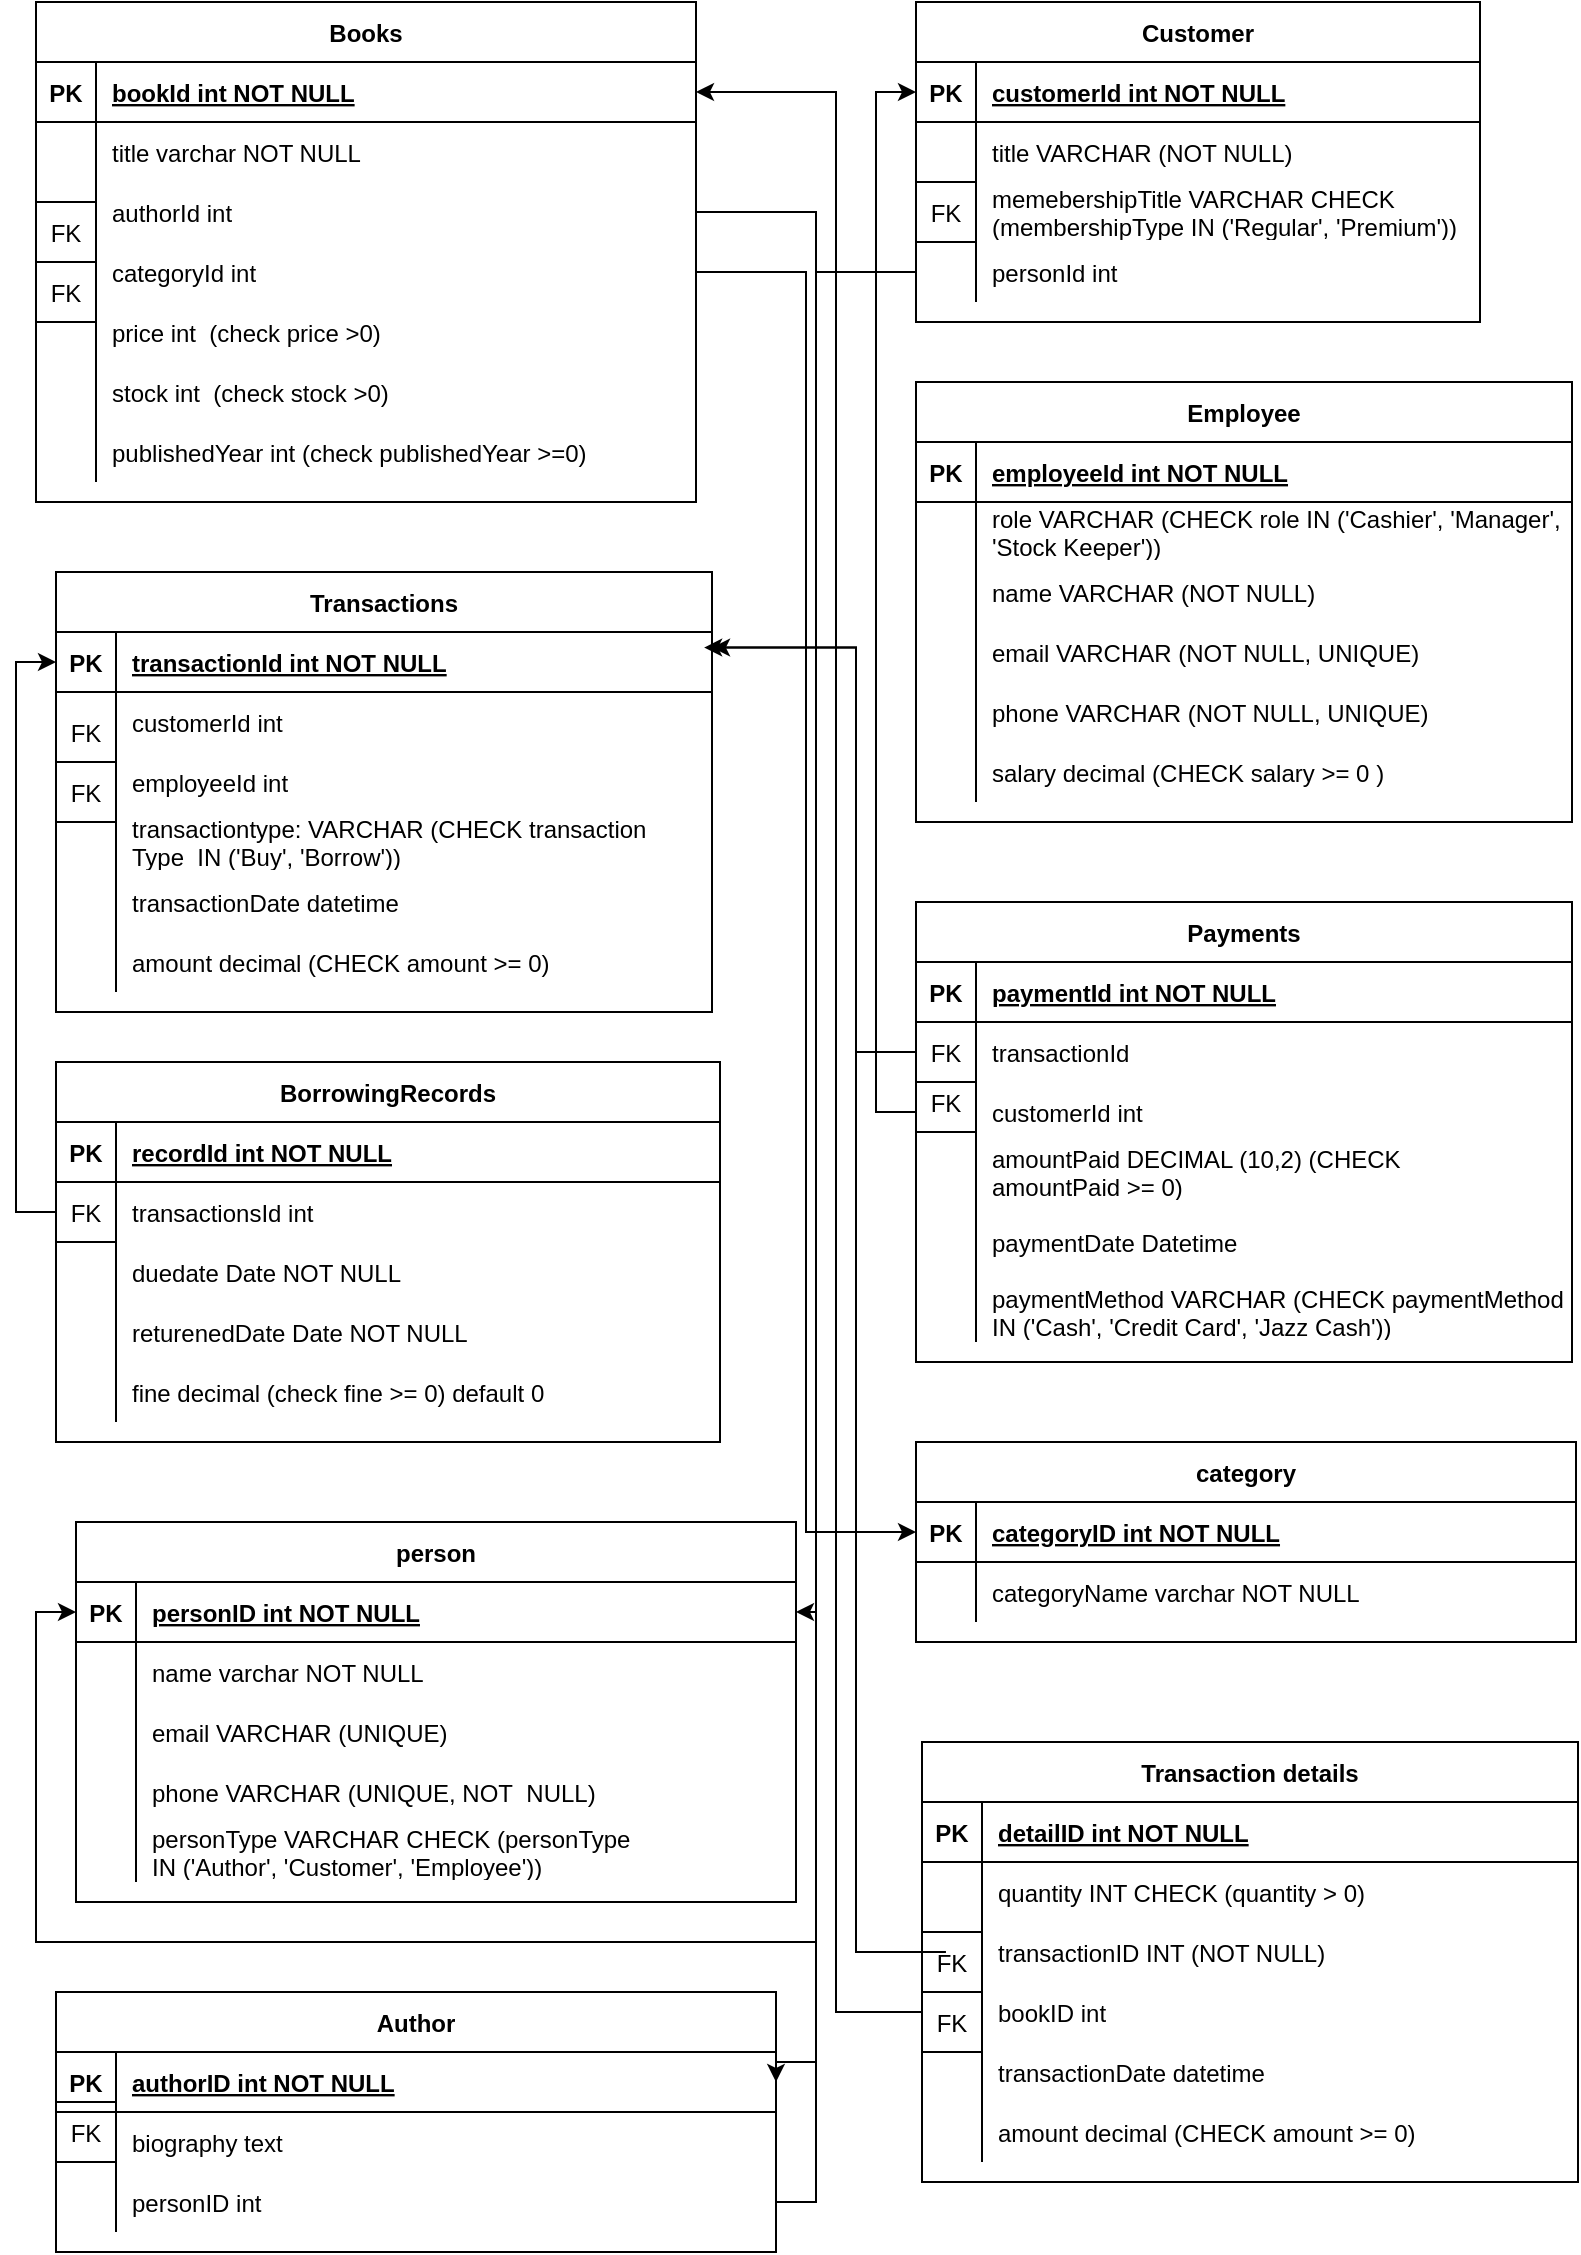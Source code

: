<mxfile version="26.1.1">
  <diagram id="R2lEEEUBdFMjLlhIrx00" name="Page-1">
    <mxGraphModel dx="1290" dy="625" grid="1" gridSize="10" guides="1" tooltips="1" connect="1" arrows="1" fold="1" page="1" pageScale="1" pageWidth="827" pageHeight="1169" math="0" shadow="0" extFonts="Permanent Marker^https://fonts.googleapis.com/css?family=Permanent+Marker">
      <root>
        <mxCell id="0" />
        <mxCell id="1" parent="0" />
        <mxCell id="C-vyLk0tnHw3VtMMgP7b-2" value="Customer" style="shape=table;startSize=30;container=1;collapsible=1;childLayout=tableLayout;fixedRows=1;rowLines=0;fontStyle=1;align=center;resizeLast=1;" parent="1" vertex="1">
          <mxGeometry x="460" y="20" width="282" height="160" as="geometry" />
        </mxCell>
        <mxCell id="C-vyLk0tnHw3VtMMgP7b-3" value="" style="shape=partialRectangle;collapsible=0;dropTarget=0;pointerEvents=0;fillColor=none;points=[[0,0.5],[1,0.5]];portConstraint=eastwest;top=0;left=0;right=0;bottom=1;" parent="C-vyLk0tnHw3VtMMgP7b-2" vertex="1">
          <mxGeometry y="30" width="282" height="30" as="geometry" />
        </mxCell>
        <mxCell id="C-vyLk0tnHw3VtMMgP7b-4" value="PK" style="shape=partialRectangle;overflow=hidden;connectable=0;fillColor=none;top=0;left=0;bottom=0;right=0;fontStyle=1;" parent="C-vyLk0tnHw3VtMMgP7b-3" vertex="1">
          <mxGeometry width="30" height="30" as="geometry">
            <mxRectangle width="30" height="30" as="alternateBounds" />
          </mxGeometry>
        </mxCell>
        <mxCell id="C-vyLk0tnHw3VtMMgP7b-5" value="customerId int NOT NULL " style="shape=partialRectangle;overflow=hidden;connectable=0;fillColor=none;top=0;left=0;bottom=0;right=0;align=left;spacingLeft=6;fontStyle=5;" parent="C-vyLk0tnHw3VtMMgP7b-3" vertex="1">
          <mxGeometry x="30" width="252" height="30" as="geometry">
            <mxRectangle width="252" height="30" as="alternateBounds" />
          </mxGeometry>
        </mxCell>
        <mxCell id="C-vyLk0tnHw3VtMMgP7b-6" value="" style="shape=partialRectangle;collapsible=0;dropTarget=0;pointerEvents=0;fillColor=none;points=[[0,0.5],[1,0.5]];portConstraint=eastwest;top=0;left=0;right=0;bottom=0;" parent="C-vyLk0tnHw3VtMMgP7b-2" vertex="1">
          <mxGeometry y="60" width="282" height="30" as="geometry" />
        </mxCell>
        <mxCell id="C-vyLk0tnHw3VtMMgP7b-7" value="" style="shape=partialRectangle;overflow=hidden;connectable=0;fillColor=none;top=0;left=0;bottom=0;right=0;" parent="C-vyLk0tnHw3VtMMgP7b-6" vertex="1">
          <mxGeometry width="30" height="30" as="geometry">
            <mxRectangle width="30" height="30" as="alternateBounds" />
          </mxGeometry>
        </mxCell>
        <mxCell id="C-vyLk0tnHw3VtMMgP7b-8" value="title VARCHAR (NOT NULL)" style="shape=partialRectangle;overflow=hidden;connectable=0;fillColor=none;top=0;left=0;bottom=0;right=0;align=left;spacingLeft=6;" parent="C-vyLk0tnHw3VtMMgP7b-6" vertex="1">
          <mxGeometry x="30" width="252" height="30" as="geometry">
            <mxRectangle width="252" height="30" as="alternateBounds" />
          </mxGeometry>
        </mxCell>
        <mxCell id="cVbe3402FyO1d1cokief-47" value="" style="shape=partialRectangle;collapsible=0;dropTarget=0;pointerEvents=0;fillColor=none;points=[[0,0.5],[1,0.5]];portConstraint=eastwest;top=0;left=0;right=0;bottom=0;" parent="C-vyLk0tnHw3VtMMgP7b-2" vertex="1">
          <mxGeometry y="90" width="282" height="30" as="geometry" />
        </mxCell>
        <mxCell id="cVbe3402FyO1d1cokief-48" value="" style="shape=partialRectangle;overflow=hidden;connectable=0;fillColor=none;top=0;left=0;bottom=0;right=0;" parent="cVbe3402FyO1d1cokief-47" vertex="1">
          <mxGeometry width="30" height="30" as="geometry">
            <mxRectangle width="30" height="30" as="alternateBounds" />
          </mxGeometry>
        </mxCell>
        <mxCell id="cVbe3402FyO1d1cokief-49" value="memebershipTitle VARCHAR CHECK&#xa;(membershipType IN (&#39;Regular&#39;, &#39;Premium&#39;))" style="shape=partialRectangle;overflow=hidden;connectable=0;fillColor=none;top=0;left=0;bottom=0;right=0;align=left;spacingLeft=6;" parent="cVbe3402FyO1d1cokief-47" vertex="1">
          <mxGeometry x="30" width="252" height="30" as="geometry">
            <mxRectangle width="252" height="30" as="alternateBounds" />
          </mxGeometry>
        </mxCell>
        <mxCell id="NPs0PZWvJLxieHYWrK92-25" value="" style="shape=partialRectangle;collapsible=0;dropTarget=0;pointerEvents=0;fillColor=none;points=[[0,0.5],[1,0.5]];portConstraint=eastwest;top=0;left=0;right=0;bottom=0;" parent="C-vyLk0tnHw3VtMMgP7b-2" vertex="1">
          <mxGeometry y="120" width="282" height="30" as="geometry" />
        </mxCell>
        <mxCell id="NPs0PZWvJLxieHYWrK92-26" value="" style="shape=partialRectangle;overflow=hidden;connectable=0;fillColor=none;top=0;left=0;bottom=0;right=0;" parent="NPs0PZWvJLxieHYWrK92-25" vertex="1">
          <mxGeometry width="30" height="30" as="geometry">
            <mxRectangle width="30" height="30" as="alternateBounds" />
          </mxGeometry>
        </mxCell>
        <mxCell id="NPs0PZWvJLxieHYWrK92-27" value="personId int" style="shape=partialRectangle;overflow=hidden;connectable=0;fillColor=none;top=0;left=0;bottom=0;right=0;align=left;spacingLeft=6;" parent="NPs0PZWvJLxieHYWrK92-25" vertex="1">
          <mxGeometry x="30" width="252" height="30" as="geometry">
            <mxRectangle width="252" height="30" as="alternateBounds" />
          </mxGeometry>
        </mxCell>
        <mxCell id="C-vyLk0tnHw3VtMMgP7b-23" value="Books" style="shape=table;startSize=30;container=1;collapsible=1;childLayout=tableLayout;fixedRows=1;rowLines=0;fontStyle=1;align=center;resizeLast=1;" parent="1" vertex="1">
          <mxGeometry x="20" y="20" width="330" height="250" as="geometry">
            <mxRectangle x="20" y="120" width="70" height="30" as="alternateBounds" />
          </mxGeometry>
        </mxCell>
        <mxCell id="C-vyLk0tnHw3VtMMgP7b-24" value="" style="shape=partialRectangle;collapsible=0;dropTarget=0;pointerEvents=0;fillColor=none;points=[[0,0.5],[1,0.5]];portConstraint=eastwest;top=0;left=0;right=0;bottom=1;" parent="C-vyLk0tnHw3VtMMgP7b-23" vertex="1">
          <mxGeometry y="30" width="330" height="30" as="geometry" />
        </mxCell>
        <mxCell id="C-vyLk0tnHw3VtMMgP7b-25" value="PK" style="shape=partialRectangle;overflow=hidden;connectable=0;fillColor=none;top=0;left=0;bottom=0;right=0;fontStyle=1;" parent="C-vyLk0tnHw3VtMMgP7b-24" vertex="1">
          <mxGeometry width="30" height="30" as="geometry">
            <mxRectangle width="30" height="30" as="alternateBounds" />
          </mxGeometry>
        </mxCell>
        <mxCell id="C-vyLk0tnHw3VtMMgP7b-26" value="bookId int NOT NULL" style="shape=partialRectangle;overflow=hidden;connectable=0;fillColor=none;top=0;left=0;bottom=0;right=0;align=left;spacingLeft=6;fontStyle=5;" parent="C-vyLk0tnHw3VtMMgP7b-24" vertex="1">
          <mxGeometry x="30" width="300" height="30" as="geometry">
            <mxRectangle width="300" height="30" as="alternateBounds" />
          </mxGeometry>
        </mxCell>
        <mxCell id="C-vyLk0tnHw3VtMMgP7b-27" value="" style="shape=partialRectangle;collapsible=0;dropTarget=0;pointerEvents=0;fillColor=none;points=[[0,0.5],[1,0.5]];portConstraint=eastwest;top=0;left=0;right=0;bottom=0;" parent="C-vyLk0tnHw3VtMMgP7b-23" vertex="1">
          <mxGeometry y="60" width="330" height="30" as="geometry" />
        </mxCell>
        <mxCell id="C-vyLk0tnHw3VtMMgP7b-28" value="" style="shape=partialRectangle;overflow=hidden;connectable=0;fillColor=none;top=0;left=0;bottom=0;right=0;" parent="C-vyLk0tnHw3VtMMgP7b-27" vertex="1">
          <mxGeometry width="30" height="30" as="geometry">
            <mxRectangle width="30" height="30" as="alternateBounds" />
          </mxGeometry>
        </mxCell>
        <mxCell id="C-vyLk0tnHw3VtMMgP7b-29" value="title varchar NOT NULL" style="shape=partialRectangle;overflow=hidden;connectable=0;fillColor=none;top=0;left=0;bottom=0;right=0;align=left;spacingLeft=6;" parent="C-vyLk0tnHw3VtMMgP7b-27" vertex="1">
          <mxGeometry x="30" width="300" height="30" as="geometry">
            <mxRectangle width="300" height="30" as="alternateBounds" />
          </mxGeometry>
        </mxCell>
        <mxCell id="cVbe3402FyO1d1cokief-7" value="" style="shape=partialRectangle;collapsible=0;dropTarget=0;pointerEvents=0;fillColor=none;points=[[0,0.5],[1,0.5]];portConstraint=eastwest;top=0;left=0;right=0;bottom=0;" parent="C-vyLk0tnHw3VtMMgP7b-23" vertex="1">
          <mxGeometry y="90" width="330" height="30" as="geometry" />
        </mxCell>
        <mxCell id="cVbe3402FyO1d1cokief-8" value="" style="shape=partialRectangle;overflow=hidden;connectable=0;fillColor=none;top=0;left=0;bottom=0;right=0;" parent="cVbe3402FyO1d1cokief-7" vertex="1">
          <mxGeometry width="30" height="30" as="geometry">
            <mxRectangle width="30" height="30" as="alternateBounds" />
          </mxGeometry>
        </mxCell>
        <mxCell id="cVbe3402FyO1d1cokief-9" value="authorId int" style="shape=partialRectangle;overflow=hidden;connectable=0;fillColor=none;top=0;left=0;bottom=0;right=0;align=left;spacingLeft=6;" parent="cVbe3402FyO1d1cokief-7" vertex="1">
          <mxGeometry x="30" width="300" height="30" as="geometry">
            <mxRectangle width="300" height="30" as="alternateBounds" />
          </mxGeometry>
        </mxCell>
        <mxCell id="cVbe3402FyO1d1cokief-23" value="" style="shape=partialRectangle;collapsible=0;dropTarget=0;pointerEvents=0;fillColor=none;points=[[0,0.5],[1,0.5]];portConstraint=eastwest;top=0;left=0;right=0;bottom=0;" parent="C-vyLk0tnHw3VtMMgP7b-23" vertex="1">
          <mxGeometry y="120" width="330" height="30" as="geometry" />
        </mxCell>
        <mxCell id="cVbe3402FyO1d1cokief-24" value="" style="shape=partialRectangle;overflow=hidden;connectable=0;fillColor=none;top=0;left=0;bottom=0;right=0;" parent="cVbe3402FyO1d1cokief-23" vertex="1">
          <mxGeometry width="30" height="30" as="geometry">
            <mxRectangle width="30" height="30" as="alternateBounds" />
          </mxGeometry>
        </mxCell>
        <mxCell id="cVbe3402FyO1d1cokief-25" value="categoryId int" style="shape=partialRectangle;overflow=hidden;connectable=0;fillColor=none;top=0;left=0;bottom=0;right=0;align=left;spacingLeft=6;" parent="cVbe3402FyO1d1cokief-23" vertex="1">
          <mxGeometry x="30" width="300" height="30" as="geometry">
            <mxRectangle width="300" height="30" as="alternateBounds" />
          </mxGeometry>
        </mxCell>
        <mxCell id="cVbe3402FyO1d1cokief-32" value="" style="shape=partialRectangle;collapsible=0;dropTarget=0;pointerEvents=0;fillColor=none;points=[[0,0.5],[1,0.5]];portConstraint=eastwest;top=0;left=0;right=0;bottom=0;" parent="C-vyLk0tnHw3VtMMgP7b-23" vertex="1">
          <mxGeometry y="150" width="330" height="30" as="geometry" />
        </mxCell>
        <mxCell id="cVbe3402FyO1d1cokief-33" value="" style="shape=partialRectangle;overflow=hidden;connectable=0;fillColor=none;top=0;left=0;bottom=0;right=0;" parent="cVbe3402FyO1d1cokief-32" vertex="1">
          <mxGeometry width="30" height="30" as="geometry">
            <mxRectangle width="30" height="30" as="alternateBounds" />
          </mxGeometry>
        </mxCell>
        <mxCell id="cVbe3402FyO1d1cokief-34" value="price int  (check price &gt;0)" style="shape=partialRectangle;overflow=hidden;connectable=0;fillColor=none;top=0;left=0;bottom=0;right=0;align=left;spacingLeft=6;" parent="cVbe3402FyO1d1cokief-32" vertex="1">
          <mxGeometry x="30" width="300" height="30" as="geometry">
            <mxRectangle width="300" height="30" as="alternateBounds" />
          </mxGeometry>
        </mxCell>
        <mxCell id="cVbe3402FyO1d1cokief-35" value="" style="shape=partialRectangle;collapsible=0;dropTarget=0;pointerEvents=0;fillColor=none;points=[[0,0.5],[1,0.5]];portConstraint=eastwest;top=0;left=0;right=0;bottom=0;" parent="C-vyLk0tnHw3VtMMgP7b-23" vertex="1">
          <mxGeometry y="180" width="330" height="30" as="geometry" />
        </mxCell>
        <mxCell id="cVbe3402FyO1d1cokief-36" value="" style="shape=partialRectangle;overflow=hidden;connectable=0;fillColor=none;top=0;left=0;bottom=0;right=0;" parent="cVbe3402FyO1d1cokief-35" vertex="1">
          <mxGeometry width="30" height="30" as="geometry">
            <mxRectangle width="30" height="30" as="alternateBounds" />
          </mxGeometry>
        </mxCell>
        <mxCell id="cVbe3402FyO1d1cokief-37" value="stock int  (check stock &gt;0)" style="shape=partialRectangle;overflow=hidden;connectable=0;fillColor=none;top=0;left=0;bottom=0;right=0;align=left;spacingLeft=6;" parent="cVbe3402FyO1d1cokief-35" vertex="1">
          <mxGeometry x="30" width="300" height="30" as="geometry">
            <mxRectangle width="300" height="30" as="alternateBounds" />
          </mxGeometry>
        </mxCell>
        <mxCell id="cVbe3402FyO1d1cokief-38" value="" style="shape=partialRectangle;collapsible=0;dropTarget=0;pointerEvents=0;fillColor=none;points=[[0,0.5],[1,0.5]];portConstraint=eastwest;top=0;left=0;right=0;bottom=0;" parent="C-vyLk0tnHw3VtMMgP7b-23" vertex="1">
          <mxGeometry y="210" width="330" height="30" as="geometry" />
        </mxCell>
        <mxCell id="cVbe3402FyO1d1cokief-39" value="" style="shape=partialRectangle;overflow=hidden;connectable=0;fillColor=none;top=0;left=0;bottom=0;right=0;" parent="cVbe3402FyO1d1cokief-38" vertex="1">
          <mxGeometry width="30" height="30" as="geometry">
            <mxRectangle width="30" height="30" as="alternateBounds" />
          </mxGeometry>
        </mxCell>
        <mxCell id="cVbe3402FyO1d1cokief-40" value="publishedYear int (check publishedYear &gt;=0)" style="shape=partialRectangle;overflow=hidden;connectable=0;fillColor=none;top=0;left=0;bottom=0;right=0;align=left;spacingLeft=6;" parent="cVbe3402FyO1d1cokief-38" vertex="1">
          <mxGeometry x="30" width="300" height="30" as="geometry">
            <mxRectangle width="300" height="30" as="alternateBounds" />
          </mxGeometry>
        </mxCell>
        <mxCell id="cVbe3402FyO1d1cokief-1" value="" style="shape=partialRectangle;collapsible=0;dropTarget=0;pointerEvents=0;fillColor=none;points=[[0,0.5],[1,0.5]];portConstraint=eastwest;top=0;left=0;right=0;bottom=0;" parent="1" vertex="1">
          <mxGeometry x="20" y="230" width="250" height="30" as="geometry" />
        </mxCell>
        <mxCell id="cVbe3402FyO1d1cokief-2" value="" style="shape=partialRectangle;overflow=hidden;connectable=0;fillColor=none;top=0;left=0;bottom=0;right=0;" parent="cVbe3402FyO1d1cokief-1" vertex="1">
          <mxGeometry width="30" height="30" as="geometry">
            <mxRectangle width="30" height="30" as="alternateBounds" />
          </mxGeometry>
        </mxCell>
        <mxCell id="cVbe3402FyO1d1cokief-50" value="Employee" style="shape=table;startSize=30;container=1;collapsible=1;childLayout=tableLayout;fixedRows=1;rowLines=0;fontStyle=1;align=center;resizeLast=1;" parent="1" vertex="1">
          <mxGeometry x="460" y="210" width="328" height="220" as="geometry" />
        </mxCell>
        <mxCell id="cVbe3402FyO1d1cokief-51" value="" style="shape=partialRectangle;collapsible=0;dropTarget=0;pointerEvents=0;fillColor=none;points=[[0,0.5],[1,0.5]];portConstraint=eastwest;top=0;left=0;right=0;bottom=1;" parent="cVbe3402FyO1d1cokief-50" vertex="1">
          <mxGeometry y="30" width="328" height="30" as="geometry" />
        </mxCell>
        <mxCell id="cVbe3402FyO1d1cokief-52" value="PK" style="shape=partialRectangle;overflow=hidden;connectable=0;fillColor=none;top=0;left=0;bottom=0;right=0;fontStyle=1;" parent="cVbe3402FyO1d1cokief-51" vertex="1">
          <mxGeometry width="30" height="30" as="geometry">
            <mxRectangle width="30" height="30" as="alternateBounds" />
          </mxGeometry>
        </mxCell>
        <mxCell id="cVbe3402FyO1d1cokief-53" value="employeeId int NOT NULL " style="shape=partialRectangle;overflow=hidden;connectable=0;fillColor=none;top=0;left=0;bottom=0;right=0;align=left;spacingLeft=6;fontStyle=5;" parent="cVbe3402FyO1d1cokief-51" vertex="1">
          <mxGeometry x="30" width="298" height="30" as="geometry">
            <mxRectangle width="298" height="30" as="alternateBounds" />
          </mxGeometry>
        </mxCell>
        <mxCell id="cVbe3402FyO1d1cokief-54" value="" style="shape=partialRectangle;collapsible=0;dropTarget=0;pointerEvents=0;fillColor=none;points=[[0,0.5],[1,0.5]];portConstraint=eastwest;top=0;left=0;right=0;bottom=0;" parent="cVbe3402FyO1d1cokief-50" vertex="1">
          <mxGeometry y="60" width="328" height="30" as="geometry" />
        </mxCell>
        <mxCell id="cVbe3402FyO1d1cokief-55" value="" style="shape=partialRectangle;overflow=hidden;connectable=0;fillColor=none;top=0;left=0;bottom=0;right=0;" parent="cVbe3402FyO1d1cokief-54" vertex="1">
          <mxGeometry width="30" height="30" as="geometry">
            <mxRectangle width="30" height="30" as="alternateBounds" />
          </mxGeometry>
        </mxCell>
        <mxCell id="cVbe3402FyO1d1cokief-56" value="role VARCHAR (CHECK role IN (&#39;Cashier&#39;, &#39;Manager&#39;,&#xa;&#39;Stock Keeper&#39;))" style="shape=partialRectangle;overflow=hidden;connectable=0;fillColor=none;top=0;left=0;bottom=0;right=0;align=left;spacingLeft=6;" parent="cVbe3402FyO1d1cokief-54" vertex="1">
          <mxGeometry x="30" width="298" height="30" as="geometry">
            <mxRectangle width="298" height="30" as="alternateBounds" />
          </mxGeometry>
        </mxCell>
        <mxCell id="cVbe3402FyO1d1cokief-57" value="" style="shape=partialRectangle;collapsible=0;dropTarget=0;pointerEvents=0;fillColor=none;points=[[0,0.5],[1,0.5]];portConstraint=eastwest;top=0;left=0;right=0;bottom=0;" parent="cVbe3402FyO1d1cokief-50" vertex="1">
          <mxGeometry y="90" width="328" height="30" as="geometry" />
        </mxCell>
        <mxCell id="cVbe3402FyO1d1cokief-58" value="" style="shape=partialRectangle;overflow=hidden;connectable=0;fillColor=none;top=0;left=0;bottom=0;right=0;" parent="cVbe3402FyO1d1cokief-57" vertex="1">
          <mxGeometry width="30" height="30" as="geometry">
            <mxRectangle width="30" height="30" as="alternateBounds" />
          </mxGeometry>
        </mxCell>
        <mxCell id="cVbe3402FyO1d1cokief-59" value="name VARCHAR (NOT NULL)" style="shape=partialRectangle;overflow=hidden;connectable=0;fillColor=none;top=0;left=0;bottom=0;right=0;align=left;spacingLeft=6;" parent="cVbe3402FyO1d1cokief-57" vertex="1">
          <mxGeometry x="30" width="298" height="30" as="geometry">
            <mxRectangle width="298" height="30" as="alternateBounds" />
          </mxGeometry>
        </mxCell>
        <mxCell id="cVbe3402FyO1d1cokief-60" value="" style="shape=partialRectangle;collapsible=0;dropTarget=0;pointerEvents=0;fillColor=none;points=[[0,0.5],[1,0.5]];portConstraint=eastwest;top=0;left=0;right=0;bottom=0;" parent="cVbe3402FyO1d1cokief-50" vertex="1">
          <mxGeometry y="120" width="328" height="30" as="geometry" />
        </mxCell>
        <mxCell id="cVbe3402FyO1d1cokief-61" value="" style="shape=partialRectangle;overflow=hidden;connectable=0;fillColor=none;top=0;left=0;bottom=0;right=0;" parent="cVbe3402FyO1d1cokief-60" vertex="1">
          <mxGeometry width="30" height="30" as="geometry">
            <mxRectangle width="30" height="30" as="alternateBounds" />
          </mxGeometry>
        </mxCell>
        <mxCell id="cVbe3402FyO1d1cokief-62" value="email VARCHAR (NOT NULL, UNIQUE)" style="shape=partialRectangle;overflow=hidden;connectable=0;fillColor=none;top=0;left=0;bottom=0;right=0;align=left;spacingLeft=6;" parent="cVbe3402FyO1d1cokief-60" vertex="1">
          <mxGeometry x="30" width="298" height="30" as="geometry">
            <mxRectangle width="298" height="30" as="alternateBounds" />
          </mxGeometry>
        </mxCell>
        <mxCell id="cVbe3402FyO1d1cokief-63" value="" style="shape=partialRectangle;collapsible=0;dropTarget=0;pointerEvents=0;fillColor=none;points=[[0,0.5],[1,0.5]];portConstraint=eastwest;top=0;left=0;right=0;bottom=0;" parent="cVbe3402FyO1d1cokief-50" vertex="1">
          <mxGeometry y="150" width="328" height="30" as="geometry" />
        </mxCell>
        <mxCell id="cVbe3402FyO1d1cokief-64" value="" style="shape=partialRectangle;overflow=hidden;connectable=0;fillColor=none;top=0;left=0;bottom=0;right=0;" parent="cVbe3402FyO1d1cokief-63" vertex="1">
          <mxGeometry width="30" height="30" as="geometry">
            <mxRectangle width="30" height="30" as="alternateBounds" />
          </mxGeometry>
        </mxCell>
        <mxCell id="cVbe3402FyO1d1cokief-65" value="phone VARCHAR (NOT NULL, UNIQUE)" style="shape=partialRectangle;overflow=hidden;connectable=0;fillColor=none;top=0;left=0;bottom=0;right=0;align=left;spacingLeft=6;" parent="cVbe3402FyO1d1cokief-63" vertex="1">
          <mxGeometry x="30" width="298" height="30" as="geometry">
            <mxRectangle width="298" height="30" as="alternateBounds" />
          </mxGeometry>
        </mxCell>
        <mxCell id="cVbe3402FyO1d1cokief-66" value="" style="shape=partialRectangle;collapsible=0;dropTarget=0;pointerEvents=0;fillColor=none;points=[[0,0.5],[1,0.5]];portConstraint=eastwest;top=0;left=0;right=0;bottom=0;" parent="cVbe3402FyO1d1cokief-50" vertex="1">
          <mxGeometry y="180" width="328" height="30" as="geometry" />
        </mxCell>
        <mxCell id="cVbe3402FyO1d1cokief-67" value="" style="shape=partialRectangle;overflow=hidden;connectable=0;fillColor=none;top=0;left=0;bottom=0;right=0;" parent="cVbe3402FyO1d1cokief-66" vertex="1">
          <mxGeometry width="30" height="30" as="geometry">
            <mxRectangle width="30" height="30" as="alternateBounds" />
          </mxGeometry>
        </mxCell>
        <mxCell id="cVbe3402FyO1d1cokief-68" value="salary decimal (CHECK salary &gt;= 0 )" style="shape=partialRectangle;overflow=hidden;connectable=0;fillColor=none;top=0;left=0;bottom=0;right=0;align=left;spacingLeft=6;" parent="cVbe3402FyO1d1cokief-66" vertex="1">
          <mxGeometry x="30" width="298" height="30" as="geometry">
            <mxRectangle width="298" height="30" as="alternateBounds" />
          </mxGeometry>
        </mxCell>
        <mxCell id="cVbe3402FyO1d1cokief-69" value="Transactions" style="shape=table;startSize=30;container=1;collapsible=1;childLayout=tableLayout;fixedRows=1;rowLines=0;fontStyle=1;align=center;resizeLast=1;" parent="1" vertex="1">
          <mxGeometry x="30" y="305" width="328" height="220" as="geometry" />
        </mxCell>
        <mxCell id="cVbe3402FyO1d1cokief-70" value="" style="shape=partialRectangle;collapsible=0;dropTarget=0;pointerEvents=0;fillColor=none;points=[[0,0.5],[1,0.5]];portConstraint=eastwest;top=0;left=0;right=0;bottom=1;" parent="cVbe3402FyO1d1cokief-69" vertex="1">
          <mxGeometry y="30" width="328" height="30" as="geometry" />
        </mxCell>
        <mxCell id="cVbe3402FyO1d1cokief-71" value="PK" style="shape=partialRectangle;overflow=hidden;connectable=0;fillColor=none;top=0;left=0;bottom=0;right=0;fontStyle=1;" parent="cVbe3402FyO1d1cokief-70" vertex="1">
          <mxGeometry width="30" height="30" as="geometry">
            <mxRectangle width="30" height="30" as="alternateBounds" />
          </mxGeometry>
        </mxCell>
        <mxCell id="cVbe3402FyO1d1cokief-72" value="transactionId int NOT NULL " style="shape=partialRectangle;overflow=hidden;connectable=0;fillColor=none;top=0;left=0;bottom=0;right=0;align=left;spacingLeft=6;fontStyle=5;" parent="cVbe3402FyO1d1cokief-70" vertex="1">
          <mxGeometry x="30" width="298" height="30" as="geometry">
            <mxRectangle width="298" height="30" as="alternateBounds" />
          </mxGeometry>
        </mxCell>
        <mxCell id="cVbe3402FyO1d1cokief-76" value="" style="shape=partialRectangle;collapsible=0;dropTarget=0;pointerEvents=0;fillColor=none;points=[[0,0.5],[1,0.5]];portConstraint=eastwest;top=0;left=0;right=0;bottom=0;" parent="cVbe3402FyO1d1cokief-69" vertex="1">
          <mxGeometry y="60" width="328" height="30" as="geometry" />
        </mxCell>
        <mxCell id="cVbe3402FyO1d1cokief-77" value="" style="shape=partialRectangle;overflow=hidden;connectable=0;fillColor=none;top=0;left=0;bottom=0;right=0;" parent="cVbe3402FyO1d1cokief-76" vertex="1">
          <mxGeometry width="30" height="30" as="geometry">
            <mxRectangle width="30" height="30" as="alternateBounds" />
          </mxGeometry>
        </mxCell>
        <mxCell id="cVbe3402FyO1d1cokief-78" value="customerId int " style="shape=partialRectangle;overflow=hidden;connectable=0;fillColor=none;top=0;left=0;bottom=0;right=0;align=left;spacingLeft=6;" parent="cVbe3402FyO1d1cokief-76" vertex="1">
          <mxGeometry x="30" width="298" height="30" as="geometry">
            <mxRectangle width="298" height="30" as="alternateBounds" />
          </mxGeometry>
        </mxCell>
        <mxCell id="cVbe3402FyO1d1cokief-79" value="" style="shape=partialRectangle;collapsible=0;dropTarget=0;pointerEvents=0;fillColor=none;points=[[0,0.5],[1,0.5]];portConstraint=eastwest;top=0;left=0;right=0;bottom=0;" parent="cVbe3402FyO1d1cokief-69" vertex="1">
          <mxGeometry y="90" width="328" height="30" as="geometry" />
        </mxCell>
        <mxCell id="cVbe3402FyO1d1cokief-80" value="" style="shape=partialRectangle;overflow=hidden;connectable=0;fillColor=none;top=0;left=0;bottom=0;right=0;" parent="cVbe3402FyO1d1cokief-79" vertex="1">
          <mxGeometry width="30" height="30" as="geometry">
            <mxRectangle width="30" height="30" as="alternateBounds" />
          </mxGeometry>
        </mxCell>
        <mxCell id="cVbe3402FyO1d1cokief-81" value="employeeId int " style="shape=partialRectangle;overflow=hidden;connectable=0;fillColor=none;top=0;left=0;bottom=0;right=0;align=left;spacingLeft=6;" parent="cVbe3402FyO1d1cokief-79" vertex="1">
          <mxGeometry x="30" width="298" height="30" as="geometry">
            <mxRectangle width="298" height="30" as="alternateBounds" />
          </mxGeometry>
        </mxCell>
        <mxCell id="cVbe3402FyO1d1cokief-82" value="" style="shape=partialRectangle;collapsible=0;dropTarget=0;pointerEvents=0;fillColor=none;points=[[0,0.5],[1,0.5]];portConstraint=eastwest;top=0;left=0;right=0;bottom=0;" parent="cVbe3402FyO1d1cokief-69" vertex="1">
          <mxGeometry y="120" width="328" height="30" as="geometry" />
        </mxCell>
        <mxCell id="cVbe3402FyO1d1cokief-83" value="" style="shape=partialRectangle;overflow=hidden;connectable=0;fillColor=none;top=0;left=0;bottom=0;right=0;" parent="cVbe3402FyO1d1cokief-82" vertex="1">
          <mxGeometry width="30" height="30" as="geometry">
            <mxRectangle width="30" height="30" as="alternateBounds" />
          </mxGeometry>
        </mxCell>
        <mxCell id="cVbe3402FyO1d1cokief-84" value="transactiontype: VARCHAR (CHECK transaction&#xa;Type  IN (&#39;Buy&#39;, &#39;Borrow&#39;))" style="shape=partialRectangle;overflow=hidden;connectable=0;fillColor=none;top=0;left=0;bottom=0;right=0;align=left;spacingLeft=6;" parent="cVbe3402FyO1d1cokief-82" vertex="1">
          <mxGeometry x="30" width="298" height="30" as="geometry">
            <mxRectangle width="298" height="30" as="alternateBounds" />
          </mxGeometry>
        </mxCell>
        <mxCell id="cVbe3402FyO1d1cokief-85" value="" style="shape=partialRectangle;collapsible=0;dropTarget=0;pointerEvents=0;fillColor=none;points=[[0,0.5],[1,0.5]];portConstraint=eastwest;top=0;left=0;right=0;bottom=0;" parent="cVbe3402FyO1d1cokief-69" vertex="1">
          <mxGeometry y="150" width="328" height="30" as="geometry" />
        </mxCell>
        <mxCell id="cVbe3402FyO1d1cokief-86" value="" style="shape=partialRectangle;overflow=hidden;connectable=0;fillColor=none;top=0;left=0;bottom=0;right=0;" parent="cVbe3402FyO1d1cokief-85" vertex="1">
          <mxGeometry width="30" height="30" as="geometry">
            <mxRectangle width="30" height="30" as="alternateBounds" />
          </mxGeometry>
        </mxCell>
        <mxCell id="cVbe3402FyO1d1cokief-87" value="transactionDate datetime" style="shape=partialRectangle;overflow=hidden;connectable=0;fillColor=none;top=0;left=0;bottom=0;right=0;align=left;spacingLeft=6;" parent="cVbe3402FyO1d1cokief-85" vertex="1">
          <mxGeometry x="30" width="298" height="30" as="geometry">
            <mxRectangle width="298" height="30" as="alternateBounds" />
          </mxGeometry>
        </mxCell>
        <mxCell id="cVbe3402FyO1d1cokief-91" value="" style="shape=partialRectangle;collapsible=0;dropTarget=0;pointerEvents=0;fillColor=none;points=[[0,0.5],[1,0.5]];portConstraint=eastwest;top=0;left=0;right=0;bottom=0;" parent="cVbe3402FyO1d1cokief-69" vertex="1">
          <mxGeometry y="180" width="328" height="30" as="geometry" />
        </mxCell>
        <mxCell id="cVbe3402FyO1d1cokief-92" value="" style="shape=partialRectangle;overflow=hidden;connectable=0;fillColor=none;top=0;left=0;bottom=0;right=0;" parent="cVbe3402FyO1d1cokief-91" vertex="1">
          <mxGeometry width="30" height="30" as="geometry">
            <mxRectangle width="30" height="30" as="alternateBounds" />
          </mxGeometry>
        </mxCell>
        <mxCell id="cVbe3402FyO1d1cokief-93" value="amount decimal (CHECK amount &gt;= 0)" style="shape=partialRectangle;overflow=hidden;connectable=0;fillColor=none;top=0;left=0;bottom=0;right=0;align=left;spacingLeft=6;" parent="cVbe3402FyO1d1cokief-91" vertex="1">
          <mxGeometry x="30" width="298" height="30" as="geometry">
            <mxRectangle width="298" height="30" as="alternateBounds" />
          </mxGeometry>
        </mxCell>
        <mxCell id="cVbe3402FyO1d1cokief-89" value="FK" style="shape=partialRectangle;overflow=hidden;connectable=0;fillColor=none;top=0;left=0;bottom=1;right=0;" parent="1" vertex="1">
          <mxGeometry x="30" y="370" width="30" height="30" as="geometry">
            <mxRectangle width="30" height="30" as="alternateBounds" />
          </mxGeometry>
        </mxCell>
        <mxCell id="cVbe3402FyO1d1cokief-90" value="FK" style="shape=partialRectangle;overflow=hidden;connectable=0;fillColor=none;top=0;left=0;bottom=1;right=0;" parent="1" vertex="1">
          <mxGeometry x="30" y="400" width="30" height="30" as="geometry">
            <mxRectangle width="30" height="30" as="alternateBounds" />
          </mxGeometry>
        </mxCell>
        <mxCell id="cVbe3402FyO1d1cokief-99" value="BorrowingRecords" style="shape=table;startSize=30;container=1;collapsible=1;childLayout=tableLayout;fixedRows=1;rowLines=0;fontStyle=1;align=center;resizeLast=1;" parent="1" vertex="1">
          <mxGeometry x="30" y="550" width="332" height="190" as="geometry" />
        </mxCell>
        <mxCell id="cVbe3402FyO1d1cokief-100" value="" style="shape=partialRectangle;collapsible=0;dropTarget=0;pointerEvents=0;fillColor=none;points=[[0,0.5],[1,0.5]];portConstraint=eastwest;top=0;left=0;right=0;bottom=1;" parent="cVbe3402FyO1d1cokief-99" vertex="1">
          <mxGeometry y="30" width="332" height="30" as="geometry" />
        </mxCell>
        <mxCell id="cVbe3402FyO1d1cokief-101" value="PK" style="shape=partialRectangle;overflow=hidden;connectable=0;fillColor=none;top=0;left=0;bottom=0;right=0;fontStyle=1;" parent="cVbe3402FyO1d1cokief-100" vertex="1">
          <mxGeometry width="30" height="30" as="geometry">
            <mxRectangle width="30" height="30" as="alternateBounds" />
          </mxGeometry>
        </mxCell>
        <mxCell id="cVbe3402FyO1d1cokief-102" value="recordId int NOT NULL " style="shape=partialRectangle;overflow=hidden;connectable=0;fillColor=none;top=0;left=0;bottom=0;right=0;align=left;spacingLeft=6;fontStyle=5;" parent="cVbe3402FyO1d1cokief-100" vertex="1">
          <mxGeometry x="30" width="302" height="30" as="geometry">
            <mxRectangle width="302" height="30" as="alternateBounds" />
          </mxGeometry>
        </mxCell>
        <mxCell id="cVbe3402FyO1d1cokief-103" value="" style="shape=partialRectangle;collapsible=0;dropTarget=0;pointerEvents=0;fillColor=none;points=[[0,0.5],[1,0.5]];portConstraint=eastwest;top=0;left=0;right=0;bottom=0;" parent="cVbe3402FyO1d1cokief-99" vertex="1">
          <mxGeometry y="60" width="332" height="30" as="geometry" />
        </mxCell>
        <mxCell id="cVbe3402FyO1d1cokief-104" value="FK" style="shape=partialRectangle;overflow=hidden;connectable=0;fillColor=none;top=0;left=0;bottom=1;right=0;" parent="cVbe3402FyO1d1cokief-103" vertex="1">
          <mxGeometry width="30" height="30" as="geometry">
            <mxRectangle width="30" height="30" as="alternateBounds" />
          </mxGeometry>
        </mxCell>
        <mxCell id="cVbe3402FyO1d1cokief-105" value="transactionsId int " style="shape=partialRectangle;overflow=hidden;connectable=0;fillColor=none;top=0;left=0;bottom=0;right=0;align=left;spacingLeft=6;" parent="cVbe3402FyO1d1cokief-103" vertex="1">
          <mxGeometry x="30" width="302" height="30" as="geometry">
            <mxRectangle width="302" height="30" as="alternateBounds" />
          </mxGeometry>
        </mxCell>
        <mxCell id="cVbe3402FyO1d1cokief-106" value="" style="shape=partialRectangle;collapsible=0;dropTarget=0;pointerEvents=0;fillColor=none;points=[[0,0.5],[1,0.5]];portConstraint=eastwest;top=0;left=0;right=0;bottom=0;" parent="cVbe3402FyO1d1cokief-99" vertex="1">
          <mxGeometry y="90" width="332" height="30" as="geometry" />
        </mxCell>
        <mxCell id="cVbe3402FyO1d1cokief-107" value="" style="shape=partialRectangle;overflow=hidden;connectable=0;fillColor=none;top=0;left=0;bottom=0;right=0;" parent="cVbe3402FyO1d1cokief-106" vertex="1">
          <mxGeometry width="30" height="30" as="geometry">
            <mxRectangle width="30" height="30" as="alternateBounds" />
          </mxGeometry>
        </mxCell>
        <mxCell id="cVbe3402FyO1d1cokief-108" value="duedate Date NOT NULL" style="shape=partialRectangle;overflow=hidden;connectable=0;fillColor=none;top=0;left=0;bottom=0;right=0;align=left;spacingLeft=6;" parent="cVbe3402FyO1d1cokief-106" vertex="1">
          <mxGeometry x="30" width="302" height="30" as="geometry">
            <mxRectangle width="302" height="30" as="alternateBounds" />
          </mxGeometry>
        </mxCell>
        <mxCell id="cVbe3402FyO1d1cokief-109" value="" style="shape=partialRectangle;collapsible=0;dropTarget=0;pointerEvents=0;fillColor=none;points=[[0,0.5],[1,0.5]];portConstraint=eastwest;top=0;left=0;right=0;bottom=0;" parent="cVbe3402FyO1d1cokief-99" vertex="1">
          <mxGeometry y="120" width="332" height="30" as="geometry" />
        </mxCell>
        <mxCell id="cVbe3402FyO1d1cokief-110" value="" style="shape=partialRectangle;overflow=hidden;connectable=0;fillColor=none;top=0;left=0;bottom=0;right=0;" parent="cVbe3402FyO1d1cokief-109" vertex="1">
          <mxGeometry width="30" height="30" as="geometry">
            <mxRectangle width="30" height="30" as="alternateBounds" />
          </mxGeometry>
        </mxCell>
        <mxCell id="cVbe3402FyO1d1cokief-111" value="returenedDate Date NOT NULL" style="shape=partialRectangle;overflow=hidden;connectable=0;fillColor=none;top=0;left=0;bottom=0;right=0;align=left;spacingLeft=6;" parent="cVbe3402FyO1d1cokief-109" vertex="1">
          <mxGeometry x="30" width="302" height="30" as="geometry">
            <mxRectangle width="302" height="30" as="alternateBounds" />
          </mxGeometry>
        </mxCell>
        <mxCell id="cVbe3402FyO1d1cokief-112" value="" style="shape=partialRectangle;collapsible=0;dropTarget=0;pointerEvents=0;fillColor=none;points=[[0,0.5],[1,0.5]];portConstraint=eastwest;top=0;left=0;right=0;bottom=0;" parent="cVbe3402FyO1d1cokief-99" vertex="1">
          <mxGeometry y="150" width="332" height="30" as="geometry" />
        </mxCell>
        <mxCell id="cVbe3402FyO1d1cokief-113" value="" style="shape=partialRectangle;overflow=hidden;connectable=0;fillColor=none;top=0;left=0;bottom=0;right=0;" parent="cVbe3402FyO1d1cokief-112" vertex="1">
          <mxGeometry width="30" height="30" as="geometry">
            <mxRectangle width="30" height="30" as="alternateBounds" />
          </mxGeometry>
        </mxCell>
        <mxCell id="cVbe3402FyO1d1cokief-114" value="fine decimal (check fine &gt;= 0) default 0" style="shape=partialRectangle;overflow=hidden;connectable=0;fillColor=none;top=0;left=0;bottom=0;right=0;align=left;spacingLeft=6;" parent="cVbe3402FyO1d1cokief-112" vertex="1">
          <mxGeometry x="30" width="302" height="30" as="geometry">
            <mxRectangle width="302" height="30" as="alternateBounds" />
          </mxGeometry>
        </mxCell>
        <mxCell id="cVbe3402FyO1d1cokief-121" value="Payments" style="shape=table;startSize=30;container=1;collapsible=1;childLayout=tableLayout;fixedRows=1;rowLines=0;fontStyle=1;align=center;resizeLast=1;" parent="1" vertex="1">
          <mxGeometry x="460" y="470" width="328" height="230" as="geometry" />
        </mxCell>
        <mxCell id="cVbe3402FyO1d1cokief-122" value="" style="shape=partialRectangle;collapsible=0;dropTarget=0;pointerEvents=0;fillColor=none;points=[[0,0.5],[1,0.5]];portConstraint=eastwest;top=0;left=0;right=0;bottom=1;" parent="cVbe3402FyO1d1cokief-121" vertex="1">
          <mxGeometry y="30" width="328" height="30" as="geometry" />
        </mxCell>
        <mxCell id="cVbe3402FyO1d1cokief-123" value="PK" style="shape=partialRectangle;overflow=hidden;connectable=0;fillColor=none;top=0;left=0;bottom=0;right=0;fontStyle=1;" parent="cVbe3402FyO1d1cokief-122" vertex="1">
          <mxGeometry width="30" height="30" as="geometry">
            <mxRectangle width="30" height="30" as="alternateBounds" />
          </mxGeometry>
        </mxCell>
        <mxCell id="cVbe3402FyO1d1cokief-124" value="paymentId int NOT NULL " style="shape=partialRectangle;overflow=hidden;connectable=0;fillColor=none;top=0;left=0;bottom=0;right=0;align=left;spacingLeft=6;fontStyle=5;" parent="cVbe3402FyO1d1cokief-122" vertex="1">
          <mxGeometry x="30" width="298" height="30" as="geometry">
            <mxRectangle width="298" height="30" as="alternateBounds" />
          </mxGeometry>
        </mxCell>
        <mxCell id="cVbe3402FyO1d1cokief-125" value="" style="shape=partialRectangle;collapsible=0;dropTarget=0;pointerEvents=0;fillColor=none;points=[[0,0.5],[1,0.5]];portConstraint=eastwest;top=0;left=0;right=0;bottom=0;" parent="cVbe3402FyO1d1cokief-121" vertex="1">
          <mxGeometry y="60" width="328" height="30" as="geometry" />
        </mxCell>
        <mxCell id="cVbe3402FyO1d1cokief-126" value="FK" style="shape=partialRectangle;overflow=hidden;connectable=0;fillColor=none;top=0;left=0;bottom=1;right=0;" parent="cVbe3402FyO1d1cokief-125" vertex="1">
          <mxGeometry width="30" height="30" as="geometry">
            <mxRectangle width="30" height="30" as="alternateBounds" />
          </mxGeometry>
        </mxCell>
        <mxCell id="cVbe3402FyO1d1cokief-127" value="transactionId" style="shape=partialRectangle;overflow=hidden;connectable=0;fillColor=none;top=0;left=0;bottom=0;right=0;align=left;spacingLeft=6;" parent="cVbe3402FyO1d1cokief-125" vertex="1">
          <mxGeometry x="30" width="298" height="30" as="geometry">
            <mxRectangle width="298" height="30" as="alternateBounds" />
          </mxGeometry>
        </mxCell>
        <mxCell id="cVbe3402FyO1d1cokief-128" value="" style="shape=partialRectangle;collapsible=0;dropTarget=0;pointerEvents=0;fillColor=none;points=[[0,0.5],[1,0.5]];portConstraint=eastwest;top=0;left=0;right=0;bottom=0;" parent="cVbe3402FyO1d1cokief-121" vertex="1">
          <mxGeometry y="90" width="328" height="30" as="geometry" />
        </mxCell>
        <mxCell id="cVbe3402FyO1d1cokief-129" value="" style="shape=partialRectangle;overflow=hidden;connectable=0;fillColor=none;top=0;left=0;bottom=0;right=0;" parent="cVbe3402FyO1d1cokief-128" vertex="1">
          <mxGeometry width="30" height="30" as="geometry">
            <mxRectangle width="30" height="30" as="alternateBounds" />
          </mxGeometry>
        </mxCell>
        <mxCell id="cVbe3402FyO1d1cokief-130" value="customerId int " style="shape=partialRectangle;overflow=hidden;connectable=0;fillColor=none;top=0;left=0;bottom=0;right=0;align=left;spacingLeft=6;" parent="cVbe3402FyO1d1cokief-128" vertex="1">
          <mxGeometry x="30" width="298" height="30" as="geometry">
            <mxRectangle width="298" height="30" as="alternateBounds" />
          </mxGeometry>
        </mxCell>
        <mxCell id="cVbe3402FyO1d1cokief-131" value="" style="shape=partialRectangle;collapsible=0;dropTarget=0;pointerEvents=0;fillColor=none;points=[[0,0.5],[1,0.5]];portConstraint=eastwest;top=0;left=0;right=0;bottom=0;" parent="cVbe3402FyO1d1cokief-121" vertex="1">
          <mxGeometry y="120" width="328" height="30" as="geometry" />
        </mxCell>
        <mxCell id="cVbe3402FyO1d1cokief-132" value="" style="shape=partialRectangle;overflow=hidden;connectable=0;fillColor=none;top=0;left=0;bottom=0;right=0;" parent="cVbe3402FyO1d1cokief-131" vertex="1">
          <mxGeometry width="30" height="30" as="geometry">
            <mxRectangle width="30" height="30" as="alternateBounds" />
          </mxGeometry>
        </mxCell>
        <mxCell id="cVbe3402FyO1d1cokief-133" value="amountPaid DECIMAL (10,2) (CHECK &#xa;amountPaid &gt;= 0)" style="shape=partialRectangle;overflow=hidden;connectable=0;fillColor=none;top=0;left=0;bottom=0;right=0;align=left;spacingLeft=6;" parent="cVbe3402FyO1d1cokief-131" vertex="1">
          <mxGeometry x="30" width="298" height="30" as="geometry">
            <mxRectangle width="298" height="30" as="alternateBounds" />
          </mxGeometry>
        </mxCell>
        <mxCell id="cVbe3402FyO1d1cokief-134" value="" style="shape=partialRectangle;collapsible=0;dropTarget=0;pointerEvents=0;fillColor=none;points=[[0,0.5],[1,0.5]];portConstraint=eastwest;top=0;left=0;right=0;bottom=0;" parent="cVbe3402FyO1d1cokief-121" vertex="1">
          <mxGeometry y="150" width="328" height="40" as="geometry" />
        </mxCell>
        <mxCell id="cVbe3402FyO1d1cokief-135" value="" style="shape=partialRectangle;overflow=hidden;connectable=0;fillColor=none;top=0;left=0;bottom=0;right=0;" parent="cVbe3402FyO1d1cokief-134" vertex="1">
          <mxGeometry width="30" height="40" as="geometry">
            <mxRectangle width="30" height="40" as="alternateBounds" />
          </mxGeometry>
        </mxCell>
        <mxCell id="cVbe3402FyO1d1cokief-136" value="paymentDate Datetime" style="shape=partialRectangle;overflow=hidden;connectable=0;fillColor=none;top=0;left=0;bottom=0;right=0;align=left;spacingLeft=6;" parent="cVbe3402FyO1d1cokief-134" vertex="1">
          <mxGeometry x="30" width="298" height="40" as="geometry">
            <mxRectangle width="298" height="40" as="alternateBounds" />
          </mxGeometry>
        </mxCell>
        <mxCell id="cVbe3402FyO1d1cokief-137" value="" style="shape=partialRectangle;collapsible=0;dropTarget=0;pointerEvents=0;fillColor=none;points=[[0,0.5],[1,0.5]];portConstraint=eastwest;top=0;left=0;right=0;bottom=0;" parent="cVbe3402FyO1d1cokief-121" vertex="1">
          <mxGeometry y="190" width="328" height="30" as="geometry" />
        </mxCell>
        <mxCell id="cVbe3402FyO1d1cokief-138" value="" style="shape=partialRectangle;overflow=hidden;connectable=0;fillColor=none;top=0;left=0;bottom=0;right=0;" parent="cVbe3402FyO1d1cokief-137" vertex="1">
          <mxGeometry width="30" height="30" as="geometry">
            <mxRectangle width="30" height="30" as="alternateBounds" />
          </mxGeometry>
        </mxCell>
        <mxCell id="cVbe3402FyO1d1cokief-139" value="paymentMethod VARCHAR (CHECK paymentMethod&#xa;IN (&#39;Cash&#39;, &#39;Credit Card&#39;, &#39;Jazz Cash&#39;))" style="shape=partialRectangle;overflow=hidden;connectable=0;fillColor=none;top=0;left=0;bottom=0;right=0;align=left;spacingLeft=6;" parent="cVbe3402FyO1d1cokief-137" vertex="1">
          <mxGeometry x="30" width="298" height="30" as="geometry">
            <mxRectangle width="298" height="30" as="alternateBounds" />
          </mxGeometry>
        </mxCell>
        <mxCell id="cVbe3402FyO1d1cokief-166" value="FK" style="shape=partialRectangle;overflow=hidden;connectable=0;fillColor=none;top=0;left=0;bottom=1;right=0;" parent="1" vertex="1">
          <mxGeometry x="460" y="555" width="30" height="30" as="geometry">
            <mxRectangle width="30" height="30" as="alternateBounds" />
          </mxGeometry>
        </mxCell>
        <mxCell id="NPs0PZWvJLxieHYWrK92-23" value="FK" style="shape=partialRectangle;overflow=hidden;connectable=0;fillColor=none;top=1;left=0;bottom=1;right=0;" parent="1" vertex="1">
          <mxGeometry x="20" y="120" width="30" height="30" as="geometry">
            <mxRectangle width="30" height="30" as="alternateBounds" />
          </mxGeometry>
        </mxCell>
        <mxCell id="NPs0PZWvJLxieHYWrK92-24" value="FK" style="shape=partialRectangle;overflow=hidden;connectable=0;fillColor=none;top=1;left=0;bottom=1;right=0;" parent="1" vertex="1">
          <mxGeometry x="20" y="150" width="30" height="30" as="geometry">
            <mxRectangle width="30" height="30" as="alternateBounds" />
          </mxGeometry>
        </mxCell>
        <mxCell id="NPs0PZWvJLxieHYWrK92-28" value="FK" style="shape=partialRectangle;overflow=hidden;connectable=0;fillColor=none;top=1;left=0;bottom=1;right=0;" parent="1" vertex="1">
          <mxGeometry x="460" y="110" width="30" height="30" as="geometry">
            <mxRectangle width="30" height="30" as="alternateBounds" />
          </mxGeometry>
        </mxCell>
        <mxCell id="NPs0PZWvJLxieHYWrK92-29" value="person" style="shape=table;startSize=30;container=1;collapsible=1;childLayout=tableLayout;fixedRows=1;rowLines=0;fontStyle=1;align=center;resizeLast=1;" parent="1" vertex="1">
          <mxGeometry x="40" y="780" width="360" height="190" as="geometry" />
        </mxCell>
        <mxCell id="NPs0PZWvJLxieHYWrK92-30" value="" style="shape=partialRectangle;collapsible=0;dropTarget=0;pointerEvents=0;fillColor=none;points=[[0,0.5],[1,0.5]];portConstraint=eastwest;top=0;left=0;right=0;bottom=1;" parent="NPs0PZWvJLxieHYWrK92-29" vertex="1">
          <mxGeometry y="30" width="360" height="30" as="geometry" />
        </mxCell>
        <mxCell id="NPs0PZWvJLxieHYWrK92-31" value="PK" style="shape=partialRectangle;overflow=hidden;connectable=0;fillColor=none;top=0;left=0;bottom=0;right=0;fontStyle=1;" parent="NPs0PZWvJLxieHYWrK92-30" vertex="1">
          <mxGeometry width="30" height="30" as="geometry">
            <mxRectangle width="30" height="30" as="alternateBounds" />
          </mxGeometry>
        </mxCell>
        <mxCell id="NPs0PZWvJLxieHYWrK92-32" value="personID int NOT NULL " style="shape=partialRectangle;overflow=hidden;connectable=0;fillColor=none;top=0;left=0;bottom=0;right=0;align=left;spacingLeft=6;fontStyle=5;" parent="NPs0PZWvJLxieHYWrK92-30" vertex="1">
          <mxGeometry x="30" width="330" height="30" as="geometry">
            <mxRectangle width="330" height="30" as="alternateBounds" />
          </mxGeometry>
        </mxCell>
        <mxCell id="NPs0PZWvJLxieHYWrK92-36" value="" style="shape=partialRectangle;collapsible=0;dropTarget=0;pointerEvents=0;fillColor=none;points=[[0,0.5],[1,0.5]];portConstraint=eastwest;top=0;left=0;right=0;bottom=0;" parent="NPs0PZWvJLxieHYWrK92-29" vertex="1">
          <mxGeometry y="60" width="360" height="30" as="geometry" />
        </mxCell>
        <mxCell id="NPs0PZWvJLxieHYWrK92-37" value="" style="shape=partialRectangle;overflow=hidden;connectable=0;fillColor=none;top=0;left=0;bottom=0;right=0;" parent="NPs0PZWvJLxieHYWrK92-36" vertex="1">
          <mxGeometry width="30" height="30" as="geometry">
            <mxRectangle width="30" height="30" as="alternateBounds" />
          </mxGeometry>
        </mxCell>
        <mxCell id="NPs0PZWvJLxieHYWrK92-38" value="name varchar NOT NULL" style="shape=partialRectangle;overflow=hidden;connectable=0;fillColor=none;top=0;left=0;bottom=0;right=0;align=left;spacingLeft=6;" parent="NPs0PZWvJLxieHYWrK92-36" vertex="1">
          <mxGeometry x="30" width="330" height="30" as="geometry">
            <mxRectangle width="330" height="30" as="alternateBounds" />
          </mxGeometry>
        </mxCell>
        <mxCell id="NPs0PZWvJLxieHYWrK92-39" value="" style="shape=partialRectangle;collapsible=0;dropTarget=0;pointerEvents=0;fillColor=none;points=[[0,0.5],[1,0.5]];portConstraint=eastwest;top=0;left=0;right=0;bottom=0;" parent="NPs0PZWvJLxieHYWrK92-29" vertex="1">
          <mxGeometry y="90" width="360" height="30" as="geometry" />
        </mxCell>
        <mxCell id="NPs0PZWvJLxieHYWrK92-40" value="" style="shape=partialRectangle;overflow=hidden;connectable=0;fillColor=none;top=0;left=0;bottom=0;right=0;" parent="NPs0PZWvJLxieHYWrK92-39" vertex="1">
          <mxGeometry width="30" height="30" as="geometry">
            <mxRectangle width="30" height="30" as="alternateBounds" />
          </mxGeometry>
        </mxCell>
        <mxCell id="NPs0PZWvJLxieHYWrK92-41" value="email VARCHAR (UNIQUE)" style="shape=partialRectangle;overflow=hidden;connectable=0;fillColor=none;top=0;left=0;bottom=0;right=0;align=left;spacingLeft=6;" parent="NPs0PZWvJLxieHYWrK92-39" vertex="1">
          <mxGeometry x="30" width="330" height="30" as="geometry">
            <mxRectangle width="330" height="30" as="alternateBounds" />
          </mxGeometry>
        </mxCell>
        <mxCell id="NPs0PZWvJLxieHYWrK92-42" value="" style="shape=partialRectangle;collapsible=0;dropTarget=0;pointerEvents=0;fillColor=none;points=[[0,0.5],[1,0.5]];portConstraint=eastwest;top=0;left=0;right=0;bottom=0;" parent="NPs0PZWvJLxieHYWrK92-29" vertex="1">
          <mxGeometry y="120" width="360" height="30" as="geometry" />
        </mxCell>
        <mxCell id="NPs0PZWvJLxieHYWrK92-43" value="" style="shape=partialRectangle;overflow=hidden;connectable=0;fillColor=none;top=0;left=0;bottom=0;right=0;" parent="NPs0PZWvJLxieHYWrK92-42" vertex="1">
          <mxGeometry width="30" height="30" as="geometry">
            <mxRectangle width="30" height="30" as="alternateBounds" />
          </mxGeometry>
        </mxCell>
        <mxCell id="NPs0PZWvJLxieHYWrK92-44" value="phone VARCHAR (UNIQUE, NOT  NULL)" style="shape=partialRectangle;overflow=hidden;connectable=0;fillColor=none;top=0;left=0;bottom=0;right=0;align=left;spacingLeft=6;" parent="NPs0PZWvJLxieHYWrK92-42" vertex="1">
          <mxGeometry x="30" width="330" height="30" as="geometry">
            <mxRectangle width="330" height="30" as="alternateBounds" />
          </mxGeometry>
        </mxCell>
        <mxCell id="NPs0PZWvJLxieHYWrK92-45" value="" style="shape=partialRectangle;collapsible=0;dropTarget=0;pointerEvents=0;fillColor=none;points=[[0,0.5],[1,0.5]];portConstraint=eastwest;top=0;left=0;right=0;bottom=0;" parent="NPs0PZWvJLxieHYWrK92-29" vertex="1">
          <mxGeometry y="150" width="360" height="30" as="geometry" />
        </mxCell>
        <mxCell id="NPs0PZWvJLxieHYWrK92-46" value="" style="shape=partialRectangle;overflow=hidden;connectable=0;fillColor=none;top=0;left=0;bottom=0;right=0;" parent="NPs0PZWvJLxieHYWrK92-45" vertex="1">
          <mxGeometry width="30" height="30" as="geometry">
            <mxRectangle width="30" height="30" as="alternateBounds" />
          </mxGeometry>
        </mxCell>
        <mxCell id="NPs0PZWvJLxieHYWrK92-47" value="personType VARCHAR CHECK (personType&#xa;IN (&#39;Author&#39;, &#39;Customer&#39;, &#39;Employee&#39;))" style="shape=partialRectangle;overflow=hidden;connectable=0;fillColor=none;top=0;left=0;bottom=0;right=0;align=left;spacingLeft=6;" parent="NPs0PZWvJLxieHYWrK92-45" vertex="1">
          <mxGeometry x="30" width="330" height="30" as="geometry">
            <mxRectangle width="330" height="30" as="alternateBounds" />
          </mxGeometry>
        </mxCell>
        <mxCell id="NPs0PZWvJLxieHYWrK92-48" value="category" style="shape=table;startSize=30;container=1;collapsible=1;childLayout=tableLayout;fixedRows=1;rowLines=0;fontStyle=1;align=center;resizeLast=1;" parent="1" vertex="1">
          <mxGeometry x="460" y="740" width="330" height="100" as="geometry" />
        </mxCell>
        <mxCell id="NPs0PZWvJLxieHYWrK92-49" value="" style="shape=partialRectangle;collapsible=0;dropTarget=0;pointerEvents=0;fillColor=none;points=[[0,0.5],[1,0.5]];portConstraint=eastwest;top=0;left=0;right=0;bottom=1;" parent="NPs0PZWvJLxieHYWrK92-48" vertex="1">
          <mxGeometry y="30" width="330" height="30" as="geometry" />
        </mxCell>
        <mxCell id="NPs0PZWvJLxieHYWrK92-50" value="PK" style="shape=partialRectangle;overflow=hidden;connectable=0;fillColor=none;top=0;left=0;bottom=0;right=0;fontStyle=1;" parent="NPs0PZWvJLxieHYWrK92-49" vertex="1">
          <mxGeometry width="30" height="30" as="geometry">
            <mxRectangle width="30" height="30" as="alternateBounds" />
          </mxGeometry>
        </mxCell>
        <mxCell id="NPs0PZWvJLxieHYWrK92-51" value="categoryID int NOT NULL " style="shape=partialRectangle;overflow=hidden;connectable=0;fillColor=none;top=0;left=0;bottom=0;right=0;align=left;spacingLeft=6;fontStyle=5;" parent="NPs0PZWvJLxieHYWrK92-49" vertex="1">
          <mxGeometry x="30" width="300" height="30" as="geometry">
            <mxRectangle width="300" height="30" as="alternateBounds" />
          </mxGeometry>
        </mxCell>
        <mxCell id="NPs0PZWvJLxieHYWrK92-52" value="" style="shape=partialRectangle;collapsible=0;dropTarget=0;pointerEvents=0;fillColor=none;points=[[0,0.5],[1,0.5]];portConstraint=eastwest;top=0;left=0;right=0;bottom=0;" parent="NPs0PZWvJLxieHYWrK92-48" vertex="1">
          <mxGeometry y="60" width="330" height="30" as="geometry" />
        </mxCell>
        <mxCell id="NPs0PZWvJLxieHYWrK92-53" value="" style="shape=partialRectangle;overflow=hidden;connectable=0;fillColor=none;top=0;left=0;bottom=0;right=0;" parent="NPs0PZWvJLxieHYWrK92-52" vertex="1">
          <mxGeometry width="30" height="30" as="geometry">
            <mxRectangle width="30" height="30" as="alternateBounds" />
          </mxGeometry>
        </mxCell>
        <mxCell id="NPs0PZWvJLxieHYWrK92-54" value="categoryName varchar NOT NULL" style="shape=partialRectangle;overflow=hidden;connectable=0;fillColor=none;top=0;left=0;bottom=0;right=0;align=left;spacingLeft=6;" parent="NPs0PZWvJLxieHYWrK92-52" vertex="1">
          <mxGeometry x="30" width="300" height="30" as="geometry">
            <mxRectangle width="300" height="30" as="alternateBounds" />
          </mxGeometry>
        </mxCell>
        <mxCell id="NPs0PZWvJLxieHYWrK92-68" value="Transaction details" style="shape=table;startSize=30;container=1;collapsible=1;childLayout=tableLayout;fixedRows=1;rowLines=0;fontStyle=1;align=center;resizeLast=1;" parent="1" vertex="1">
          <mxGeometry x="463" y="890" width="328" height="220" as="geometry" />
        </mxCell>
        <mxCell id="NPs0PZWvJLxieHYWrK92-69" value="" style="shape=partialRectangle;collapsible=0;dropTarget=0;pointerEvents=0;fillColor=none;points=[[0,0.5],[1,0.5]];portConstraint=eastwest;top=0;left=0;right=0;bottom=1;" parent="NPs0PZWvJLxieHYWrK92-68" vertex="1">
          <mxGeometry y="30" width="328" height="30" as="geometry" />
        </mxCell>
        <mxCell id="NPs0PZWvJLxieHYWrK92-70" value="PK" style="shape=partialRectangle;overflow=hidden;connectable=0;fillColor=none;top=0;left=0;bottom=0;right=0;fontStyle=1;" parent="NPs0PZWvJLxieHYWrK92-69" vertex="1">
          <mxGeometry width="30" height="30" as="geometry">
            <mxRectangle width="30" height="30" as="alternateBounds" />
          </mxGeometry>
        </mxCell>
        <mxCell id="NPs0PZWvJLxieHYWrK92-71" value="detailID int NOT NULL " style="shape=partialRectangle;overflow=hidden;connectable=0;fillColor=none;top=0;left=0;bottom=0;right=0;align=left;spacingLeft=6;fontStyle=5;" parent="NPs0PZWvJLxieHYWrK92-69" vertex="1">
          <mxGeometry x="30" width="298" height="30" as="geometry">
            <mxRectangle width="298" height="30" as="alternateBounds" />
          </mxGeometry>
        </mxCell>
        <mxCell id="NPs0PZWvJLxieHYWrK92-72" value="" style="shape=partialRectangle;collapsible=0;dropTarget=0;pointerEvents=0;fillColor=none;points=[[0,0.5],[1,0.5]];portConstraint=eastwest;top=0;left=0;right=0;bottom=0;" parent="NPs0PZWvJLxieHYWrK92-68" vertex="1">
          <mxGeometry y="60" width="328" height="30" as="geometry" />
        </mxCell>
        <mxCell id="NPs0PZWvJLxieHYWrK92-73" value="" style="shape=partialRectangle;overflow=hidden;connectable=0;fillColor=none;top=0;left=0;bottom=0;right=0;" parent="NPs0PZWvJLxieHYWrK92-72" vertex="1">
          <mxGeometry width="30" height="30" as="geometry">
            <mxRectangle width="30" height="30" as="alternateBounds" />
          </mxGeometry>
        </mxCell>
        <mxCell id="NPs0PZWvJLxieHYWrK92-74" value="quantity INT CHECK (quantity &gt; 0)" style="shape=partialRectangle;overflow=hidden;connectable=0;fillColor=none;top=0;left=0;bottom=0;right=0;align=left;spacingLeft=6;" parent="NPs0PZWvJLxieHYWrK92-72" vertex="1">
          <mxGeometry x="30" width="298" height="30" as="geometry">
            <mxRectangle width="298" height="30" as="alternateBounds" />
          </mxGeometry>
        </mxCell>
        <mxCell id="NPs0PZWvJLxieHYWrK92-75" value="" style="shape=partialRectangle;collapsible=0;dropTarget=0;pointerEvents=0;fillColor=none;points=[[0,0.5],[1,0.5]];portConstraint=eastwest;top=0;left=0;right=0;bottom=0;" parent="NPs0PZWvJLxieHYWrK92-68" vertex="1">
          <mxGeometry y="90" width="328" height="30" as="geometry" />
        </mxCell>
        <mxCell id="NPs0PZWvJLxieHYWrK92-76" value="" style="shape=partialRectangle;overflow=hidden;connectable=0;fillColor=none;top=0;left=0;bottom=0;right=0;" parent="NPs0PZWvJLxieHYWrK92-75" vertex="1">
          <mxGeometry width="30" height="30" as="geometry">
            <mxRectangle width="30" height="30" as="alternateBounds" />
          </mxGeometry>
        </mxCell>
        <mxCell id="NPs0PZWvJLxieHYWrK92-77" value="transactionID INT (NOT NULL)" style="shape=partialRectangle;overflow=hidden;connectable=0;fillColor=none;top=0;left=0;bottom=0;right=0;align=left;spacingLeft=6;" parent="NPs0PZWvJLxieHYWrK92-75" vertex="1">
          <mxGeometry x="30" width="298" height="30" as="geometry">
            <mxRectangle width="298" height="30" as="alternateBounds" />
          </mxGeometry>
        </mxCell>
        <mxCell id="NPs0PZWvJLxieHYWrK92-78" value="" style="shape=partialRectangle;collapsible=0;dropTarget=0;pointerEvents=0;fillColor=none;points=[[0,0.5],[1,0.5]];portConstraint=eastwest;top=0;left=0;right=0;bottom=0;" parent="NPs0PZWvJLxieHYWrK92-68" vertex="1">
          <mxGeometry y="120" width="328" height="30" as="geometry" />
        </mxCell>
        <mxCell id="NPs0PZWvJLxieHYWrK92-79" value="" style="shape=partialRectangle;overflow=hidden;connectable=0;fillColor=none;top=0;left=0;bottom=0;right=0;" parent="NPs0PZWvJLxieHYWrK92-78" vertex="1">
          <mxGeometry width="30" height="30" as="geometry">
            <mxRectangle width="30" height="30" as="alternateBounds" />
          </mxGeometry>
        </mxCell>
        <mxCell id="NPs0PZWvJLxieHYWrK92-80" value="bookID int" style="shape=partialRectangle;overflow=hidden;connectable=0;fillColor=none;top=0;left=0;bottom=0;right=0;align=left;spacingLeft=6;" parent="NPs0PZWvJLxieHYWrK92-78" vertex="1">
          <mxGeometry x="30" width="298" height="30" as="geometry">
            <mxRectangle width="298" height="30" as="alternateBounds" />
          </mxGeometry>
        </mxCell>
        <mxCell id="NPs0PZWvJLxieHYWrK92-81" value="" style="shape=partialRectangle;collapsible=0;dropTarget=0;pointerEvents=0;fillColor=none;points=[[0,0.5],[1,0.5]];portConstraint=eastwest;top=0;left=0;right=0;bottom=0;" parent="NPs0PZWvJLxieHYWrK92-68" vertex="1">
          <mxGeometry y="150" width="328" height="30" as="geometry" />
        </mxCell>
        <mxCell id="NPs0PZWvJLxieHYWrK92-82" value="" style="shape=partialRectangle;overflow=hidden;connectable=0;fillColor=none;top=0;left=0;bottom=0;right=0;" parent="NPs0PZWvJLxieHYWrK92-81" vertex="1">
          <mxGeometry width="30" height="30" as="geometry">
            <mxRectangle width="30" height="30" as="alternateBounds" />
          </mxGeometry>
        </mxCell>
        <mxCell id="NPs0PZWvJLxieHYWrK92-83" value="transactionDate datetime" style="shape=partialRectangle;overflow=hidden;connectable=0;fillColor=none;top=0;left=0;bottom=0;right=0;align=left;spacingLeft=6;" parent="NPs0PZWvJLxieHYWrK92-81" vertex="1">
          <mxGeometry x="30" width="298" height="30" as="geometry">
            <mxRectangle width="298" height="30" as="alternateBounds" />
          </mxGeometry>
        </mxCell>
        <mxCell id="NPs0PZWvJLxieHYWrK92-84" value="" style="shape=partialRectangle;collapsible=0;dropTarget=0;pointerEvents=0;fillColor=none;points=[[0,0.5],[1,0.5]];portConstraint=eastwest;top=0;left=0;right=0;bottom=0;" parent="NPs0PZWvJLxieHYWrK92-68" vertex="1">
          <mxGeometry y="180" width="328" height="30" as="geometry" />
        </mxCell>
        <mxCell id="NPs0PZWvJLxieHYWrK92-85" value="" style="shape=partialRectangle;overflow=hidden;connectable=0;fillColor=none;top=0;left=0;bottom=0;right=0;" parent="NPs0PZWvJLxieHYWrK92-84" vertex="1">
          <mxGeometry width="30" height="30" as="geometry">
            <mxRectangle width="30" height="30" as="alternateBounds" />
          </mxGeometry>
        </mxCell>
        <mxCell id="NPs0PZWvJLxieHYWrK92-86" value="amount decimal (CHECK amount &gt;= 0)" style="shape=partialRectangle;overflow=hidden;connectable=0;fillColor=none;top=0;left=0;bottom=0;right=0;align=left;spacingLeft=6;" parent="NPs0PZWvJLxieHYWrK92-84" vertex="1">
          <mxGeometry x="30" width="298" height="30" as="geometry">
            <mxRectangle width="298" height="30" as="alternateBounds" />
          </mxGeometry>
        </mxCell>
        <mxCell id="NPs0PZWvJLxieHYWrK92-88" value="FK" style="shape=partialRectangle;overflow=hidden;connectable=0;fillColor=none;top=1;left=0;bottom=1;right=0;" parent="1" vertex="1">
          <mxGeometry x="463" y="1015" width="30" height="30" as="geometry">
            <mxRectangle width="30" height="30" as="alternateBounds" />
          </mxGeometry>
        </mxCell>
        <mxCell id="NPs0PZWvJLxieHYWrK92-89" value="FK" style="shape=partialRectangle;overflow=hidden;connectable=0;fillColor=none;top=1;left=0;bottom=1;right=0;" parent="1" vertex="1">
          <mxGeometry x="463" y="985" width="30" height="30" as="geometry">
            <mxRectangle width="30" height="30" as="alternateBounds" />
          </mxGeometry>
        </mxCell>
        <mxCell id="NPs0PZWvJLxieHYWrK92-90" value="Author" style="shape=table;startSize=30;container=1;collapsible=1;childLayout=tableLayout;fixedRows=1;rowLines=0;fontStyle=1;align=center;resizeLast=1;" parent="1" vertex="1">
          <mxGeometry x="30" y="1015" width="360" height="130" as="geometry" />
        </mxCell>
        <mxCell id="NPs0PZWvJLxieHYWrK92-91" value="" style="shape=partialRectangle;collapsible=0;dropTarget=0;pointerEvents=0;fillColor=none;points=[[0,0.5],[1,0.5]];portConstraint=eastwest;top=0;left=0;right=0;bottom=1;" parent="NPs0PZWvJLxieHYWrK92-90" vertex="1">
          <mxGeometry y="30" width="360" height="30" as="geometry" />
        </mxCell>
        <mxCell id="NPs0PZWvJLxieHYWrK92-92" value="PK" style="shape=partialRectangle;overflow=hidden;connectable=0;fillColor=none;top=0;left=0;bottom=0;right=0;fontStyle=1;" parent="NPs0PZWvJLxieHYWrK92-91" vertex="1">
          <mxGeometry width="30" height="30" as="geometry">
            <mxRectangle width="30" height="30" as="alternateBounds" />
          </mxGeometry>
        </mxCell>
        <mxCell id="NPs0PZWvJLxieHYWrK92-93" value="authorID int NOT NULL " style="shape=partialRectangle;overflow=hidden;connectable=0;fillColor=none;top=0;left=0;bottom=0;right=0;align=left;spacingLeft=6;fontStyle=5;" parent="NPs0PZWvJLxieHYWrK92-91" vertex="1">
          <mxGeometry x="30" width="330" height="30" as="geometry">
            <mxRectangle width="330" height="30" as="alternateBounds" />
          </mxGeometry>
        </mxCell>
        <mxCell id="NPs0PZWvJLxieHYWrK92-94" value="" style="shape=partialRectangle;collapsible=0;dropTarget=0;pointerEvents=0;fillColor=none;points=[[0,0.5],[1,0.5]];portConstraint=eastwest;top=0;left=0;right=0;bottom=0;" parent="NPs0PZWvJLxieHYWrK92-90" vertex="1">
          <mxGeometry y="60" width="360" height="30" as="geometry" />
        </mxCell>
        <mxCell id="NPs0PZWvJLxieHYWrK92-95" value="" style="shape=partialRectangle;overflow=hidden;connectable=0;fillColor=none;top=0;left=0;bottom=0;right=0;" parent="NPs0PZWvJLxieHYWrK92-94" vertex="1">
          <mxGeometry width="30" height="30" as="geometry">
            <mxRectangle width="30" height="30" as="alternateBounds" />
          </mxGeometry>
        </mxCell>
        <mxCell id="NPs0PZWvJLxieHYWrK92-96" value="biography text" style="shape=partialRectangle;overflow=hidden;connectable=0;fillColor=none;top=0;left=0;bottom=0;right=0;align=left;spacingLeft=6;" parent="NPs0PZWvJLxieHYWrK92-94" vertex="1">
          <mxGeometry x="30" width="330" height="30" as="geometry">
            <mxRectangle width="330" height="30" as="alternateBounds" />
          </mxGeometry>
        </mxCell>
        <mxCell id="NPs0PZWvJLxieHYWrK92-98" value="" style="shape=partialRectangle;collapsible=0;dropTarget=0;pointerEvents=0;fillColor=none;points=[[0,0.5],[1,0.5]];portConstraint=eastwest;top=0;left=0;right=0;bottom=0;" parent="NPs0PZWvJLxieHYWrK92-90" vertex="1">
          <mxGeometry y="90" width="360" height="30" as="geometry" />
        </mxCell>
        <mxCell id="NPs0PZWvJLxieHYWrK92-99" value="" style="shape=partialRectangle;overflow=hidden;connectable=0;fillColor=none;top=0;left=0;bottom=0;right=0;" parent="NPs0PZWvJLxieHYWrK92-98" vertex="1">
          <mxGeometry width="30" height="30" as="geometry">
            <mxRectangle width="30" height="30" as="alternateBounds" />
          </mxGeometry>
        </mxCell>
        <mxCell id="NPs0PZWvJLxieHYWrK92-100" value="personID int" style="shape=partialRectangle;overflow=hidden;connectable=0;fillColor=none;top=0;left=0;bottom=0;right=0;align=left;spacingLeft=6;" parent="NPs0PZWvJLxieHYWrK92-98" vertex="1">
          <mxGeometry x="30" width="330" height="30" as="geometry">
            <mxRectangle width="330" height="30" as="alternateBounds" />
          </mxGeometry>
        </mxCell>
        <mxCell id="NPs0PZWvJLxieHYWrK92-101" value="FK" style="shape=partialRectangle;overflow=hidden;connectable=0;fillColor=none;top=1;left=0;bottom=1;right=0;" parent="1" vertex="1">
          <mxGeometry x="30" y="1070" width="30" height="30" as="geometry">
            <mxRectangle width="30" height="30" as="alternateBounds" />
          </mxGeometry>
        </mxCell>
        <mxCell id="NPs0PZWvJLxieHYWrK92-102" style="edgeStyle=orthogonalEdgeStyle;rounded=0;orthogonalLoop=1;jettySize=auto;html=1;entryX=0;entryY=0.5;entryDx=0;entryDy=0;" parent="1" source="NPs0PZWvJLxieHYWrK92-98" target="NPs0PZWvJLxieHYWrK92-30" edge="1">
          <mxGeometry relative="1" as="geometry">
            <Array as="points">
              <mxPoint x="410" y="1120" />
              <mxPoint x="410" y="990" />
              <mxPoint x="20" y="990" />
              <mxPoint x="20" y="825" />
            </Array>
          </mxGeometry>
        </mxCell>
        <mxCell id="NPs0PZWvJLxieHYWrK92-103" style="edgeStyle=orthogonalEdgeStyle;rounded=0;orthogonalLoop=1;jettySize=auto;html=1;entryX=0.994;entryY=0.26;entryDx=0;entryDy=0;entryPerimeter=0;" parent="1" edge="1">
          <mxGeometry relative="1" as="geometry">
            <mxPoint x="358.002" y="342.8" as="targetPoint" />
            <mxPoint x="474.97" y="995" as="sourcePoint" />
            <Array as="points">
              <mxPoint x="430" y="995" />
              <mxPoint x="430" y="343" />
            </Array>
          </mxGeometry>
        </mxCell>
        <mxCell id="NPs0PZWvJLxieHYWrK92-104" style="edgeStyle=orthogonalEdgeStyle;rounded=0;orthogonalLoop=1;jettySize=auto;html=1;entryX=1;entryY=0.5;entryDx=0;entryDy=0;" parent="1" source="NPs0PZWvJLxieHYWrK92-78" target="C-vyLk0tnHw3VtMMgP7b-24" edge="1">
          <mxGeometry relative="1" as="geometry">
            <Array as="points">
              <mxPoint x="420" y="1025" />
              <mxPoint x="420" y="65" />
            </Array>
          </mxGeometry>
        </mxCell>
        <mxCell id="NPs0PZWvJLxieHYWrK92-105" style="edgeStyle=orthogonalEdgeStyle;rounded=0;orthogonalLoop=1;jettySize=auto;html=1;entryX=0;entryY=0.5;entryDx=0;entryDy=0;" parent="1" source="cVbe3402FyO1d1cokief-103" target="cVbe3402FyO1d1cokief-70" edge="1">
          <mxGeometry relative="1" as="geometry" />
        </mxCell>
        <mxCell id="NPs0PZWvJLxieHYWrK92-106" style="edgeStyle=orthogonalEdgeStyle;rounded=0;orthogonalLoop=1;jettySize=auto;html=1;entryX=0;entryY=0.5;entryDx=0;entryDy=0;" parent="1" source="cVbe3402FyO1d1cokief-128" target="C-vyLk0tnHw3VtMMgP7b-3" edge="1">
          <mxGeometry relative="1" as="geometry">
            <Array as="points">
              <mxPoint x="440" y="575" />
              <mxPoint x="440" y="65" />
            </Array>
          </mxGeometry>
        </mxCell>
        <mxCell id="NPs0PZWvJLxieHYWrK92-107" style="edgeStyle=orthogonalEdgeStyle;rounded=0;orthogonalLoop=1;jettySize=auto;html=1;exitX=0;exitY=0.5;exitDx=0;exitDy=0;entryX=0.988;entryY=0.26;entryDx=0;entryDy=0;entryPerimeter=0;" parent="1" source="cVbe3402FyO1d1cokief-125" target="cVbe3402FyO1d1cokief-70" edge="1">
          <mxGeometry relative="1" as="geometry">
            <Array as="points">
              <mxPoint x="430" y="545" />
              <mxPoint x="430" y="343" />
            </Array>
          </mxGeometry>
        </mxCell>
        <mxCell id="NPs0PZWvJLxieHYWrK92-108" style="edgeStyle=orthogonalEdgeStyle;rounded=0;orthogonalLoop=1;jettySize=auto;html=1;entryX=1;entryY=0.5;entryDx=0;entryDy=0;" parent="1" source="NPs0PZWvJLxieHYWrK92-25" target="NPs0PZWvJLxieHYWrK92-30" edge="1">
          <mxGeometry relative="1" as="geometry">
            <Array as="points">
              <mxPoint x="410" y="155" />
              <mxPoint x="410" y="825" />
            </Array>
          </mxGeometry>
        </mxCell>
        <mxCell id="NPs0PZWvJLxieHYWrK92-109" style="edgeStyle=orthogonalEdgeStyle;rounded=0;orthogonalLoop=1;jettySize=auto;html=1;entryX=1;entryY=0.5;entryDx=0;entryDy=0;" parent="1" source="cVbe3402FyO1d1cokief-7" target="NPs0PZWvJLxieHYWrK92-91" edge="1">
          <mxGeometry relative="1" as="geometry">
            <Array as="points">
              <mxPoint x="410" y="125" />
              <mxPoint x="410" y="1050" />
              <mxPoint x="390" y="1050" />
            </Array>
          </mxGeometry>
        </mxCell>
        <mxCell id="NPs0PZWvJLxieHYWrK92-110" style="edgeStyle=orthogonalEdgeStyle;rounded=0;orthogonalLoop=1;jettySize=auto;html=1;entryX=0;entryY=0.5;entryDx=0;entryDy=0;" parent="1" source="cVbe3402FyO1d1cokief-23" target="NPs0PZWvJLxieHYWrK92-49" edge="1">
          <mxGeometry relative="1" as="geometry" />
        </mxCell>
      </root>
    </mxGraphModel>
  </diagram>
</mxfile>
